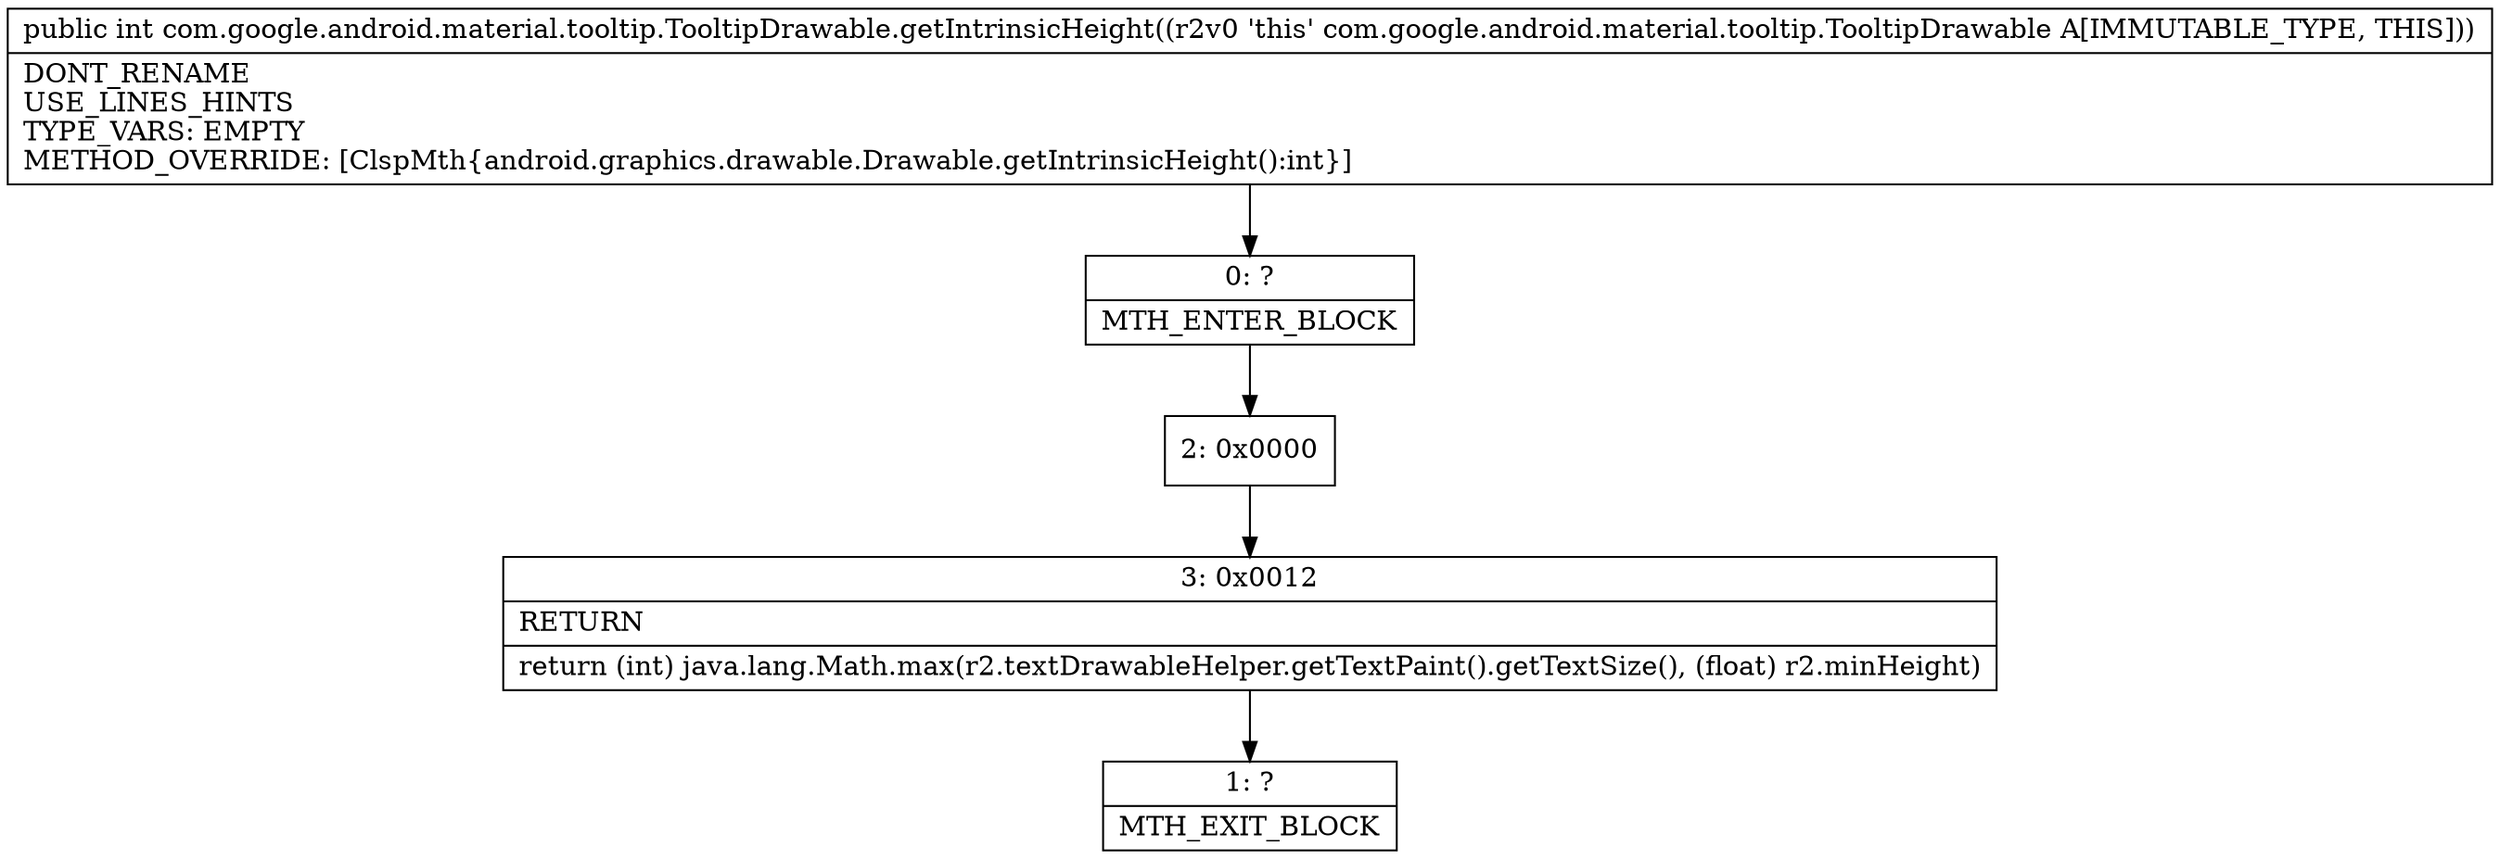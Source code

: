 digraph "CFG forcom.google.android.material.tooltip.TooltipDrawable.getIntrinsicHeight()I" {
Node_0 [shape=record,label="{0\:\ ?|MTH_ENTER_BLOCK\l}"];
Node_2 [shape=record,label="{2\:\ 0x0000}"];
Node_3 [shape=record,label="{3\:\ 0x0012|RETURN\l|return (int) java.lang.Math.max(r2.textDrawableHelper.getTextPaint().getTextSize(), (float) r2.minHeight)\l}"];
Node_1 [shape=record,label="{1\:\ ?|MTH_EXIT_BLOCK\l}"];
MethodNode[shape=record,label="{public int com.google.android.material.tooltip.TooltipDrawable.getIntrinsicHeight((r2v0 'this' com.google.android.material.tooltip.TooltipDrawable A[IMMUTABLE_TYPE, THIS]))  | DONT_RENAME\lUSE_LINES_HINTS\lTYPE_VARS: EMPTY\lMETHOD_OVERRIDE: [ClspMth\{android.graphics.drawable.Drawable.getIntrinsicHeight():int\}]\l}"];
MethodNode -> Node_0;Node_0 -> Node_2;
Node_2 -> Node_3;
Node_3 -> Node_1;
}

